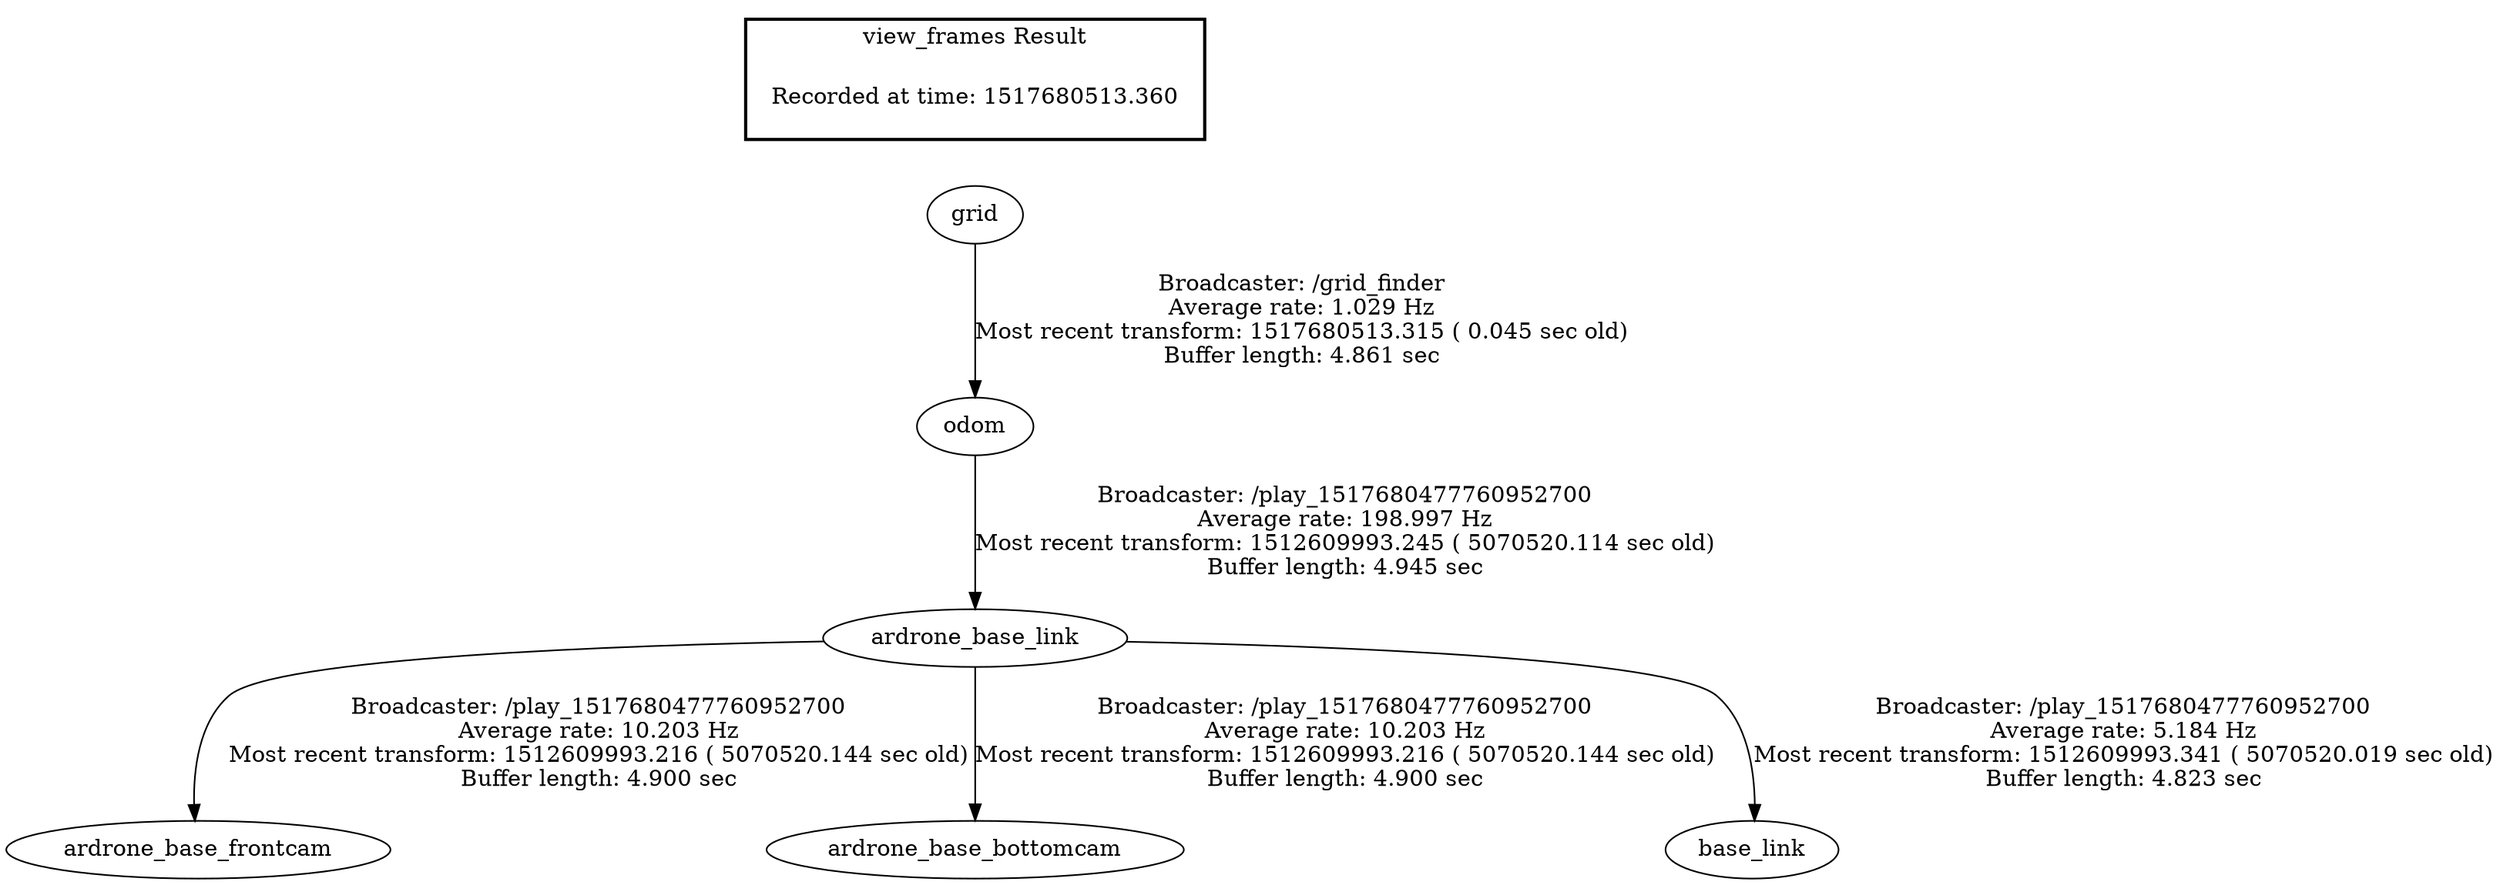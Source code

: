 digraph G {
"odom" -> "ardrone_base_link"[label="Broadcaster: /play_1517680477760952700\nAverage rate: 198.997 Hz\nMost recent transform: 1512609993.245 ( 5070520.114 sec old)\nBuffer length: 4.945 sec\n"];
"grid" -> "odom"[label="Broadcaster: /grid_finder\nAverage rate: 1.029 Hz\nMost recent transform: 1517680513.315 ( 0.045 sec old)\nBuffer length: 4.861 sec\n"];
"ardrone_base_link" -> "ardrone_base_frontcam"[label="Broadcaster: /play_1517680477760952700\nAverage rate: 10.203 Hz\nMost recent transform: 1512609993.216 ( 5070520.144 sec old)\nBuffer length: 4.900 sec\n"];
"ardrone_base_link" -> "ardrone_base_bottomcam"[label="Broadcaster: /play_1517680477760952700\nAverage rate: 10.203 Hz\nMost recent transform: 1512609993.216 ( 5070520.144 sec old)\nBuffer length: 4.900 sec\n"];
"ardrone_base_link" -> "base_link"[label="Broadcaster: /play_1517680477760952700\nAverage rate: 5.184 Hz\nMost recent transform: 1512609993.341 ( 5070520.019 sec old)\nBuffer length: 4.823 sec\n"];
edge [style=invis];
 subgraph cluster_legend { style=bold; color=black; label ="view_frames Result";
"Recorded at time: 1517680513.360"[ shape=plaintext ] ;
 }->"grid";
}